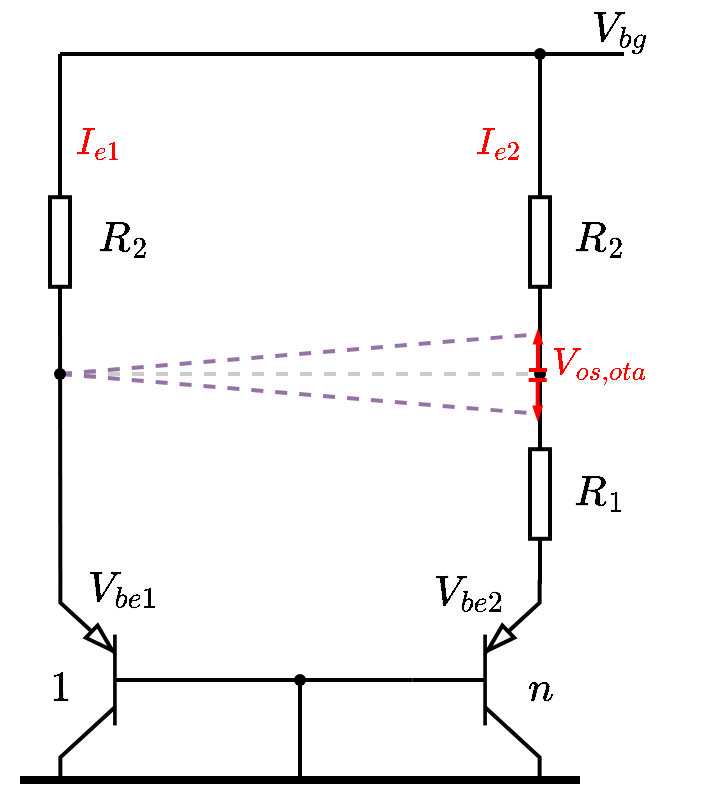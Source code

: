 <mxfile version="24.7.8">
  <diagram name="Page-1" id="NeMBY6Do9r6Yi1AQdj8O">
    <mxGraphModel dx="371" dy="342" grid="1" gridSize="10" guides="1" tooltips="1" connect="1" arrows="1" fold="1" page="1" pageScale="1" pageWidth="850" pageHeight="1100" math="1" shadow="0">
      <root>
        <mxCell id="0" />
        <mxCell id="1" parent="0" />
        <mxCell id="ntq3JqYu1BypFF09Bx2Y-41" value="" style="endArrow=none;html=1;rounded=0;dashed=1;fillColor=#e1d5e7;strokeColor=#CCCCCC;strokeWidth=2;" parent="1" edge="1">
          <mxGeometry width="50" height="50" relative="1" as="geometry">
            <mxPoint x="380" y="277" as="sourcePoint" />
            <mxPoint x="620" y="277" as="targetPoint" />
          </mxGeometry>
        </mxCell>
        <mxCell id="PpjFYWazDIQb3j8K83AT-1" value="" style="endArrow=none;html=1;rounded=0;dashed=1;fillColor=#e1d5e7;strokeColor=#9673a6;strokeWidth=2;" edge="1" parent="1">
          <mxGeometry width="50" height="50" relative="1" as="geometry">
            <mxPoint x="380" y="277" as="sourcePoint" />
            <mxPoint x="620" y="297" as="targetPoint" />
          </mxGeometry>
        </mxCell>
        <mxCell id="ntq3JqYu1BypFF09Bx2Y-2" value="" style="verticalLabelPosition=bottom;shadow=0;dashed=0;align=center;html=1;verticalAlign=top;shape=mxgraph.electrical.transistors.pnp_transistor_5;flipH=1;strokeWidth=2;" parent="1" vertex="1">
          <mxGeometry x="380" y="380" width="64" height="100" as="geometry" />
        </mxCell>
        <mxCell id="ntq3JqYu1BypFF09Bx2Y-3" value="" style="verticalLabelPosition=bottom;shadow=0;dashed=0;align=center;html=1;verticalAlign=top;shape=mxgraph.electrical.transistors.pnp_transistor_5;flipH=0;strokeWidth=2;" parent="1" vertex="1">
          <mxGeometry x="556" y="380" width="64" height="100" as="geometry" />
        </mxCell>
        <mxCell id="ntq3JqYu1BypFF09Bx2Y-4" value="" style="pointerEvents=1;verticalLabelPosition=bottom;shadow=0;dashed=0;align=center;html=1;verticalAlign=top;shape=mxgraph.electrical.resistors.resistor_1;direction=south;strokeWidth=2;" parent="1" vertex="1">
          <mxGeometry x="375" y="176" width="10" height="70" as="geometry" />
        </mxCell>
        <mxCell id="ntq3JqYu1BypFF09Bx2Y-5" value="" style="pointerEvents=1;verticalLabelPosition=bottom;shadow=0;dashed=0;align=center;html=1;verticalAlign=top;shape=mxgraph.electrical.resistors.resistor_1;direction=south;strokeWidth=2;" parent="1" vertex="1">
          <mxGeometry x="615" y="176" width="10" height="70" as="geometry" />
        </mxCell>
        <mxCell id="ntq3JqYu1BypFF09Bx2Y-6" value="" style="pointerEvents=1;verticalLabelPosition=bottom;shadow=0;dashed=0;align=center;html=1;verticalAlign=top;shape=mxgraph.electrical.resistors.resistor_1;direction=south;strokeWidth=2;" parent="1" vertex="1">
          <mxGeometry x="615" y="302" width="10" height="70" as="geometry" />
        </mxCell>
        <mxCell id="ntq3JqYu1BypFF09Bx2Y-9" value="" style="endArrow=none;html=1;rounded=0;exitX=1;exitY=0;exitDx=0;exitDy=0;exitPerimeter=0;entryX=1;entryY=0.5;entryDx=0;entryDy=0;entryPerimeter=0;strokeWidth=2;" parent="1" source="ntq3JqYu1BypFF09Bx2Y-2" target="ntq3JqYu1BypFF09Bx2Y-4" edge="1">
          <mxGeometry width="50" height="50" relative="1" as="geometry">
            <mxPoint x="330" y="290" as="sourcePoint" />
            <mxPoint x="380" y="240" as="targetPoint" />
          </mxGeometry>
        </mxCell>
        <mxCell id="ntq3JqYu1BypFF09Bx2Y-11" value="" style="endArrow=none;html=1;rounded=0;strokeWidth=2;" parent="1" source="ntq3JqYu1BypFF09Bx2Y-37" edge="1">
          <mxGeometry width="50" height="50" relative="1" as="geometry">
            <mxPoint x="380" y="117" as="sourcePoint" />
            <mxPoint x="662" y="117" as="targetPoint" />
          </mxGeometry>
        </mxCell>
        <mxCell id="ntq3JqYu1BypFF09Bx2Y-13" value="" style="endArrow=none;html=1;rounded=0;exitX=0.014;exitY=0.5;exitDx=0;exitDy=0;exitPerimeter=0;strokeWidth=2;entryX=0.495;entryY=1.024;entryDx=0;entryDy=0;entryPerimeter=0;" parent="1" source="ntq3JqYu1BypFF09Bx2Y-5" target="ntq3JqYu1BypFF09Bx2Y-37" edge="1">
          <mxGeometry width="50" height="50" relative="1" as="geometry">
            <mxPoint x="620" y="147" as="sourcePoint" />
            <mxPoint x="620" y="127" as="targetPoint" />
          </mxGeometry>
        </mxCell>
        <mxCell id="ntq3JqYu1BypFF09Bx2Y-14" value="" style="endArrow=none;html=1;rounded=0;exitX=0;exitY=0.5;exitDx=0;exitDy=0;exitPerimeter=0;strokeWidth=2;" parent="1" source="ntq3JqYu1BypFF09Bx2Y-4" edge="1">
          <mxGeometry width="50" height="50" relative="1" as="geometry">
            <mxPoint x="379.92" y="147" as="sourcePoint" />
            <mxPoint x="380" y="117" as="targetPoint" />
          </mxGeometry>
        </mxCell>
        <mxCell id="ntq3JqYu1BypFF09Bx2Y-20" value="" style="endArrow=none;html=1;rounded=0;exitDx=0;exitDy=0;exitPerimeter=0;entryX=1;entryY=0.5;entryDx=0;entryDy=0;entryPerimeter=0;strokeWidth=2;" parent="1" target="ntq3JqYu1BypFF09Bx2Y-5" edge="1">
          <mxGeometry width="50" height="50" relative="1" as="geometry">
            <mxPoint x="620" y="256" as="sourcePoint" />
            <mxPoint x="620" y="217" as="targetPoint" />
          </mxGeometry>
        </mxCell>
        <mxCell id="ntq3JqYu1BypFF09Bx2Y-23" value="" style="endArrow=none;html=1;rounded=0;strokeWidth=4;" parent="1" edge="1">
          <mxGeometry width="50" height="50" relative="1" as="geometry">
            <mxPoint x="360" y="480" as="sourcePoint" />
            <mxPoint x="640" y="480" as="targetPoint" />
          </mxGeometry>
        </mxCell>
        <mxCell id="ntq3JqYu1BypFF09Bx2Y-24" value="" style="endArrow=none;html=1;rounded=0;entryX=0;entryY=0.5;entryDx=0;entryDy=0;entryPerimeter=0;strokeWidth=2;" parent="1" target="ntq3JqYu1BypFF09Bx2Y-3" edge="1">
          <mxGeometry width="50" height="50" relative="1" as="geometry">
            <mxPoint x="440" y="430" as="sourcePoint" />
            <mxPoint x="490" y="380" as="targetPoint" />
          </mxGeometry>
        </mxCell>
        <mxCell id="ntq3JqYu1BypFF09Bx2Y-25" value="" style="endArrow=none;html=1;rounded=0;strokeWidth=2;" parent="1" edge="1">
          <mxGeometry width="50" height="50" relative="1" as="geometry">
            <mxPoint x="500" y="480" as="sourcePoint" />
            <mxPoint x="500" y="430" as="targetPoint" />
          </mxGeometry>
        </mxCell>
        <mxCell id="ntq3JqYu1BypFF09Bx2Y-26" value="" style="shape=waypoint;sketch=0;fillStyle=solid;size=6;pointerEvents=1;points=[];fillColor=none;resizable=0;rotatable=0;perimeter=centerPerimeter;snapToPoint=1;strokeWidth=1;" parent="1" vertex="1">
          <mxGeometry x="490" y="420" width="20" height="20" as="geometry" />
        </mxCell>
        <mxCell id="ntq3JqYu1BypFF09Bx2Y-27" value="&lt;font style=&quot;font-size: 18px;&quot;&gt;$$R_2$$&lt;/font&gt;" style="text;html=1;align=center;verticalAlign=middle;whiteSpace=wrap;rounded=0;" parent="1" vertex="1">
          <mxGeometry x="620" y="195" width="60" height="30" as="geometry" />
        </mxCell>
        <mxCell id="ntq3JqYu1BypFF09Bx2Y-28" value="&lt;font style=&quot;font-size: 18px;&quot;&gt;$$R_1$$&lt;/font&gt;" style="text;html=1;align=center;verticalAlign=middle;whiteSpace=wrap;rounded=0;" parent="1" vertex="1">
          <mxGeometry x="620" y="322" width="60" height="30" as="geometry" />
        </mxCell>
        <mxCell id="ntq3JqYu1BypFF09Bx2Y-29" value="" style="endArrow=none;html=1;rounded=0;entryX=1;entryY=0.5;entryDx=0;entryDy=0;entryPerimeter=0;strokeWidth=2;" parent="1" edge="1">
          <mxGeometry width="50" height="50" relative="1" as="geometry">
            <mxPoint x="620" y="382" as="sourcePoint" />
            <mxPoint x="620" y="372" as="targetPoint" />
          </mxGeometry>
        </mxCell>
        <mxCell id="ntq3JqYu1BypFF09Bx2Y-30" value="&lt;font style=&quot;font-size: 18px;&quot;&gt;$$n$$&lt;/font&gt;" style="text;html=1;align=center;verticalAlign=middle;whiteSpace=wrap;rounded=0;" parent="1" vertex="1">
          <mxGeometry x="590" y="420" width="60" height="30" as="geometry" />
        </mxCell>
        <mxCell id="ntq3JqYu1BypFF09Bx2Y-31" value="&lt;font style=&quot;font-size: 18px;&quot;&gt;$$1$$&lt;/font&gt;" style="text;html=1;align=center;verticalAlign=middle;whiteSpace=wrap;rounded=0;" parent="1" vertex="1">
          <mxGeometry x="350" y="420" width="60" height="30" as="geometry" />
        </mxCell>
        <mxCell id="ntq3JqYu1BypFF09Bx2Y-32" value="&lt;font style=&quot;font-size: 18px;&quot;&gt;$$V_{bg}$$&lt;/font&gt;" style="text;html=1;align=center;verticalAlign=middle;whiteSpace=wrap;rounded=0;" parent="1" vertex="1">
          <mxGeometry x="630" y="90" width="60" height="30" as="geometry" />
        </mxCell>
        <mxCell id="ntq3JqYu1BypFF09Bx2Y-33" value="&lt;font style=&quot;font-size: 18px;&quot;&gt;$$R_2$$&lt;/font&gt;" style="text;html=1;align=center;verticalAlign=middle;whiteSpace=wrap;rounded=0;" parent="1" vertex="1">
          <mxGeometry x="382" y="195" width="60" height="30" as="geometry" />
        </mxCell>
        <mxCell id="ntq3JqYu1BypFF09Bx2Y-34" value="&lt;font style=&quot;font-size: 18px;&quot;&gt;$$V_{be1}$$&lt;/font&gt;" style="text;html=1;align=center;verticalAlign=middle;whiteSpace=wrap;rounded=0;" parent="1" vertex="1">
          <mxGeometry x="382" y="370" width="60" height="30" as="geometry" />
        </mxCell>
        <mxCell id="ntq3JqYu1BypFF09Bx2Y-35" value="&lt;font style=&quot;font-size: 18px;&quot;&gt;$$V_{be2}$$&lt;/font&gt;" style="text;html=1;align=center;verticalAlign=middle;whiteSpace=wrap;rounded=0;" parent="1" vertex="1">
          <mxGeometry x="555" y="372" width="60" height="30" as="geometry" />
        </mxCell>
        <mxCell id="ntq3JqYu1BypFF09Bx2Y-36" value="" style="endArrow=none;html=1;rounded=0;strokeWidth=2;" parent="1" target="ntq3JqYu1BypFF09Bx2Y-37" edge="1">
          <mxGeometry width="50" height="50" relative="1" as="geometry">
            <mxPoint x="380" y="117" as="sourcePoint" />
            <mxPoint x="662" y="117" as="targetPoint" />
          </mxGeometry>
        </mxCell>
        <mxCell id="ntq3JqYu1BypFF09Bx2Y-37" value="" style="shape=waypoint;sketch=0;fillStyle=solid;size=6;pointerEvents=1;points=[];fillColor=none;resizable=0;rotatable=0;perimeter=centerPerimeter;snapToPoint=1;" parent="1" vertex="1">
          <mxGeometry x="610" y="107" width="20" height="20" as="geometry" />
        </mxCell>
        <mxCell id="ntq3JqYu1BypFF09Bx2Y-40" value="" style="endArrow=none;html=1;rounded=0;dashed=1;fillColor=#e1d5e7;strokeColor=#9673a6;strokeWidth=2;" parent="1" edge="1">
          <mxGeometry width="50" height="50" relative="1" as="geometry">
            <mxPoint x="380" y="277" as="sourcePoint" />
            <mxPoint x="620" y="257" as="targetPoint" />
          </mxGeometry>
        </mxCell>
        <mxCell id="ntq3JqYu1BypFF09Bx2Y-43" value="" style="shape=waypoint;sketch=0;fillStyle=solid;size=6;pointerEvents=1;points=[];fillColor=none;resizable=0;rotatable=0;perimeter=centerPerimeter;snapToPoint=1;" parent="1" vertex="1">
          <mxGeometry x="370" y="267" width="20" height="20" as="geometry" />
        </mxCell>
        <mxCell id="ntq3JqYu1BypFF09Bx2Y-46" value="&lt;font style=&quot;font-size: 16px;&quot; color=&quot;#ff0000&quot;&gt;$$V_{os,ota}$$&lt;/font&gt;" style="text;html=1;align=center;verticalAlign=middle;whiteSpace=wrap;rounded=0;" parent="1" vertex="1">
          <mxGeometry x="620" y="257" width="60" height="30" as="geometry" />
        </mxCell>
        <mxCell id="ntq3JqYu1BypFF09Bx2Y-47" value="&lt;font style=&quot;font-size: 16px;&quot; color=&quot;#ff0000&quot;&gt;$$I_{e1}$$&lt;/font&gt;" style="text;html=1;align=center;verticalAlign=middle;whiteSpace=wrap;rounded=0;" parent="1" vertex="1">
          <mxGeometry x="370" y="146" width="60" height="30" as="geometry" />
        </mxCell>
        <mxCell id="ntq3JqYu1BypFF09Bx2Y-48" value="&lt;font style=&quot;font-size: 16px;&quot; color=&quot;#ff0000&quot;&gt;$$I_{e2}$$&lt;/font&gt;" style="text;html=1;align=center;verticalAlign=middle;whiteSpace=wrap;rounded=0;" parent="1" vertex="1">
          <mxGeometry x="570" y="146" width="60" height="30" as="geometry" />
        </mxCell>
        <mxCell id="ntq3JqYu1BypFF09Bx2Y-50" value="" style="shape=waypoint;sketch=0;fillStyle=solid;size=6;pointerEvents=1;points=[];fillColor=none;resizable=0;rotatable=0;perimeter=centerPerimeter;snapToPoint=1;" parent="1" vertex="1">
          <mxGeometry x="610" y="267" width="20" height="20" as="geometry" />
        </mxCell>
        <mxCell id="ntq3JqYu1BypFF09Bx2Y-52" value="" style="endArrow=none;html=1;rounded=0;exitX=0;exitY=0.5;exitDx=0;exitDy=0;exitPerimeter=0;entryDx=0;entryDy=0;entryPerimeter=0;strokeWidth=2;" parent="1" source="ntq3JqYu1BypFF09Bx2Y-6" edge="1">
          <mxGeometry width="50" height="50" relative="1" as="geometry">
            <mxPoint x="620" y="302" as="sourcePoint" />
            <mxPoint x="620" y="256" as="targetPoint" />
          </mxGeometry>
        </mxCell>
        <mxCell id="ntq3JqYu1BypFF09Bx2Y-44" value="" style="endArrow=blockThin;startArrow=baseDash;html=1;rounded=0;endSize=2;startSize=6;endFill=1;startFill=0;fillColor=#f8cecc;strokeColor=#FF0000;strokeWidth=2;" parent="1" edge="1">
          <mxGeometry width="50" height="50" relative="1" as="geometry">
            <mxPoint x="619" y="275" as="sourcePoint" />
            <mxPoint x="619" y="255" as="targetPoint" />
          </mxGeometry>
        </mxCell>
        <mxCell id="ifPn-w3DIhQpIY9nA3EM-3" value="" style="endArrow=blockThin;startArrow=baseDash;html=1;rounded=0;endSize=2;startSize=6;endFill=1;startFill=0;fillColor=#f8cecc;strokeColor=#FF0000;strokeWidth=2;" parent="1" edge="1">
          <mxGeometry width="50" height="50" relative="1" as="geometry">
            <mxPoint x="618.84" y="280.0" as="sourcePoint" />
            <mxPoint x="618.84" y="300.0" as="targetPoint" />
          </mxGeometry>
        </mxCell>
      </root>
    </mxGraphModel>
  </diagram>
</mxfile>
